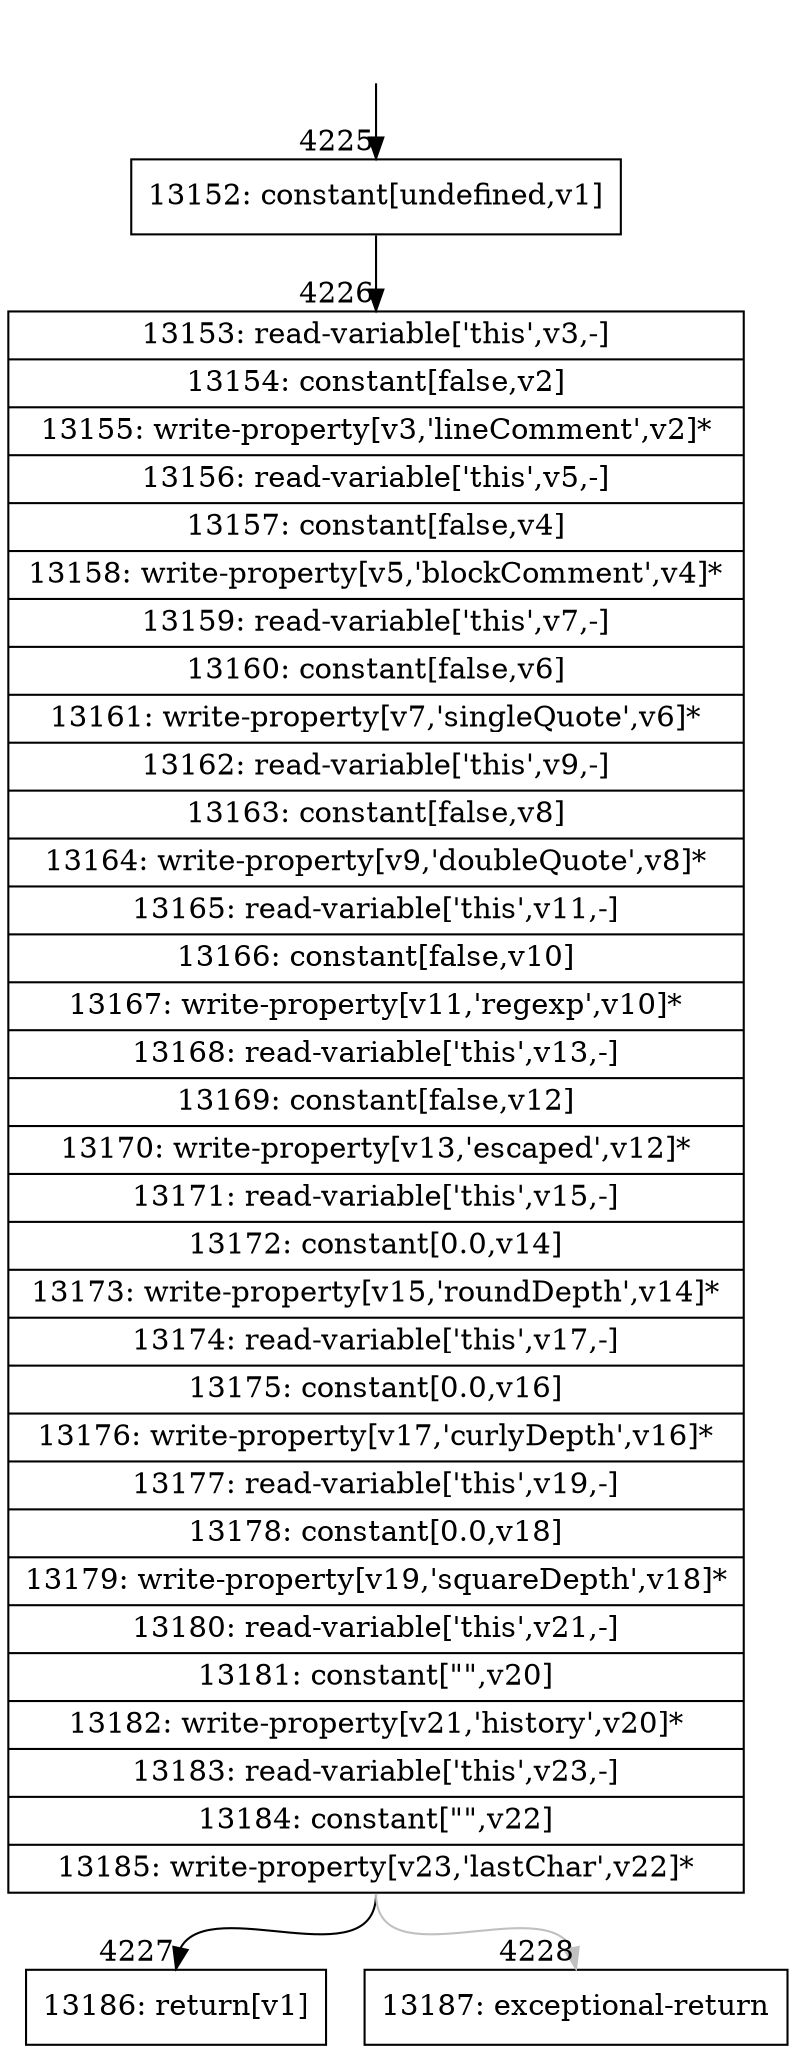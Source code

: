 digraph {
rankdir="TD"
BB_entry250[shape=none,label=""];
BB_entry250 -> BB4225 [tailport=s, headport=n, headlabel="    4225"]
BB4225 [shape=record label="{13152: constant[undefined,v1]}" ] 
BB4225 -> BB4226 [tailport=s, headport=n, headlabel="      4226"]
BB4226 [shape=record label="{13153: read-variable['this',v3,-]|13154: constant[false,v2]|13155: write-property[v3,'lineComment',v2]*|13156: read-variable['this',v5,-]|13157: constant[false,v4]|13158: write-property[v5,'blockComment',v4]*|13159: read-variable['this',v7,-]|13160: constant[false,v6]|13161: write-property[v7,'singleQuote',v6]*|13162: read-variable['this',v9,-]|13163: constant[false,v8]|13164: write-property[v9,'doubleQuote',v8]*|13165: read-variable['this',v11,-]|13166: constant[false,v10]|13167: write-property[v11,'regexp',v10]*|13168: read-variable['this',v13,-]|13169: constant[false,v12]|13170: write-property[v13,'escaped',v12]*|13171: read-variable['this',v15,-]|13172: constant[0.0,v14]|13173: write-property[v15,'roundDepth',v14]*|13174: read-variable['this',v17,-]|13175: constant[0.0,v16]|13176: write-property[v17,'curlyDepth',v16]*|13177: read-variable['this',v19,-]|13178: constant[0.0,v18]|13179: write-property[v19,'squareDepth',v18]*|13180: read-variable['this',v21,-]|13181: constant[\"\",v20]|13182: write-property[v21,'history',v20]*|13183: read-variable['this',v23,-]|13184: constant[\"\",v22]|13185: write-property[v23,'lastChar',v22]*}" ] 
BB4226 -> BB4227 [tailport=s, headport=n, headlabel="      4227"]
BB4226 -> BB4228 [tailport=s, headport=n, color=gray, headlabel="      4228"]
BB4227 [shape=record label="{13186: return[v1]}" ] 
BB4228 [shape=record label="{13187: exceptional-return}" ] 
//#$~ 4328
}
